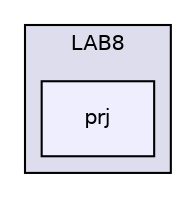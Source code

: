 digraph "C:/Users/Klijek/Documents/GitHub/Pamis02/LAB8/prj" {
  compound=true
  node [ fontsize="10", fontname="Helvetica"];
  edge [ labelfontsize="10", labelfontname="Helvetica"];
  subgraph clusterdir_3091424cc68f55066867828a66c5dc19 {
    graph [ bgcolor="#ddddee", pencolor="black", label="LAB8" fontname="Helvetica", fontsize="10", URL="dir_3091424cc68f55066867828a66c5dc19.html"]
  dir_a15df35bb3b5dedff30c55ce2e021e07 [shape=box, label="prj", style="filled", fillcolor="#eeeeff", pencolor="black", URL="dir_a15df35bb3b5dedff30c55ce2e021e07.html"];
  }
}
